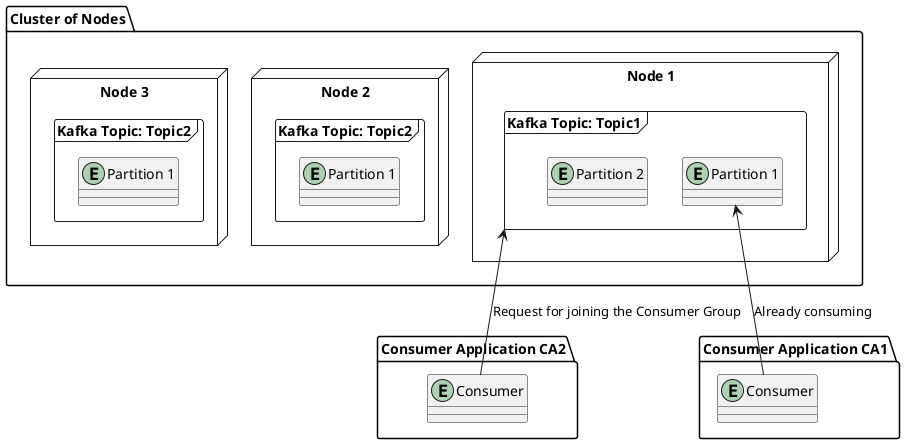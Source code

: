 @startuml


package "Consumer Application CA1" {
    entity "Consumer" as C1
}

package "Consumer Application CA2" {
    entity "Consumer" as C2
}

package "Cluster of Nodes" {
    node "Node 1" {
        frame "Kafka Topic: Topic1"  as K1 {
            entity "Partition 1" as P1
            entity "Partition 2" as P2
        }
    }

    node "Node 2" {
            frame "Kafka Topic: Topic2" {
                entity "Partition 1"
        }
    }

    node "Node 3" {
            frame "Kafka Topic: Topic2" {
                entity "Partition 1"
        }
    }
}



P1 <-- C1 : Already consuming
K1 <-- C2 : Request for joining the Consumer Group

@enduml
